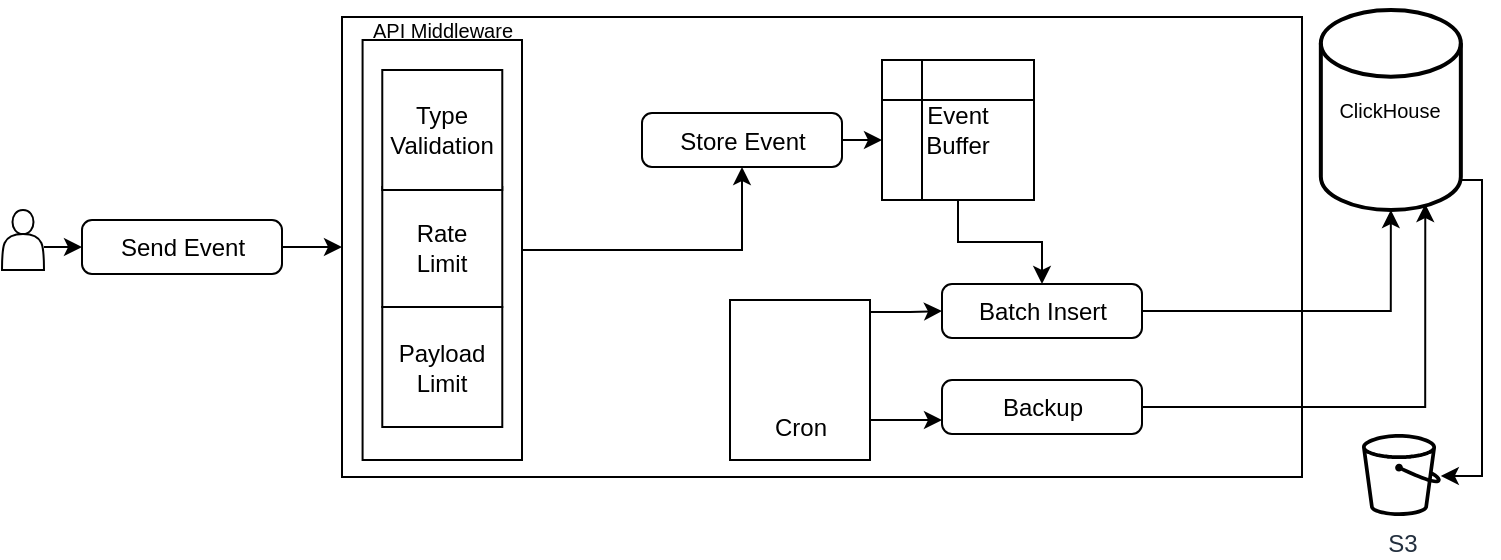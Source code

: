 <mxfile version="20.5.1" type="device"><diagram id="vdSr5d-mWwaJFQ68NdAX" name="Strona-1"><mxGraphModel dx="2022" dy="820" grid="1" gridSize="10" guides="1" tooltips="1" connect="1" arrows="1" fold="1" page="1" pageScale="1" pageWidth="827" pageHeight="1169" math="0" shadow="0"><root><mxCell id="0"/><mxCell id="1" parent="0"/><mxCell id="OGsaYqUFQU6F-s-FWyxN-2" value="" style="rounded=0;whiteSpace=wrap;html=1;" vertex="1" parent="1"><mxGeometry x="260" y="58.5" width="480" height="230" as="geometry"/></mxCell><mxCell id="OGsaYqUFQU6F-s-FWyxN-72" style="edgeStyle=orthogonalEdgeStyle;rounded=0;orthogonalLoop=1;jettySize=auto;html=1;exitX=1;exitY=0.5;exitDx=0;exitDy=0;entryX=0.5;entryY=1;entryDx=0;entryDy=0;fontSize=10;" edge="1" parent="1" source="OGsaYqUFQU6F-s-FWyxN-71" target="OGsaYqUFQU6F-s-FWyxN-13"><mxGeometry relative="1" as="geometry"/></mxCell><mxCell id="OGsaYqUFQU6F-s-FWyxN-71" value="" style="rounded=0;whiteSpace=wrap;html=1;" vertex="1" parent="1"><mxGeometry x="270.29" y="70" width="79.71" height="210" as="geometry"/></mxCell><mxCell id="OGsaYqUFQU6F-s-FWyxN-15" style="edgeStyle=orthogonalEdgeStyle;rounded=0;orthogonalLoop=1;jettySize=auto;html=1;entryX=0;entryY=0.5;entryDx=0;entryDy=0;" edge="1" parent="1" target="OGsaYqUFQU6F-s-FWyxN-14"><mxGeometry relative="1" as="geometry"><mxPoint x="111" y="173.514" as="sourcePoint"/></mxGeometry></mxCell><mxCell id="OGsaYqUFQU6F-s-FWyxN-3" value="&lt;div&gt;Payload&lt;/div&gt;&lt;div&gt;Limit&lt;br&gt;&lt;/div&gt;" style="rounded=0;whiteSpace=wrap;html=1;" vertex="1" parent="1"><mxGeometry x="280.14" y="203.5" width="60" height="60" as="geometry"/></mxCell><mxCell id="OGsaYqUFQU6F-s-FWyxN-4" value="&lt;div&gt;Rate&lt;/div&gt;&lt;div&gt;Limit&lt;br&gt;&lt;/div&gt;" style="rounded=0;whiteSpace=wrap;html=1;direction=south;" vertex="1" parent="1"><mxGeometry x="280.14" y="143.5" width="60" height="60" as="geometry"/></mxCell><mxCell id="OGsaYqUFQU6F-s-FWyxN-6" value="&lt;div&gt;Type&lt;/div&gt;&lt;div&gt;Validation&lt;br&gt;&lt;/div&gt;" style="rounded=0;whiteSpace=wrap;html=1;" vertex="1" parent="1"><mxGeometry x="280.14" y="85" width="60" height="60" as="geometry"/></mxCell><mxCell id="OGsaYqUFQU6F-s-FWyxN-23" style="edgeStyle=orthogonalEdgeStyle;rounded=0;orthogonalLoop=1;jettySize=auto;html=1;exitX=1;exitY=0.5;exitDx=0;exitDy=0;entryX=0;entryY=0.5;entryDx=0;entryDy=0;" edge="1" parent="1" source="OGsaYqUFQU6F-s-FWyxN-7" target="OGsaYqUFQU6F-s-FWyxN-12"><mxGeometry relative="1" as="geometry"><Array as="points"><mxPoint x="524" y="206"/><mxPoint x="544" y="206"/></Array></mxGeometry></mxCell><mxCell id="OGsaYqUFQU6F-s-FWyxN-28" style="edgeStyle=orthogonalEdgeStyle;rounded=0;orthogonalLoop=1;jettySize=auto;html=1;exitX=1;exitY=0.75;exitDx=0;exitDy=0;entryX=0;entryY=0.75;entryDx=0;entryDy=0;" edge="1" parent="1" source="OGsaYqUFQU6F-s-FWyxN-7" target="OGsaYqUFQU6F-s-FWyxN-27"><mxGeometry relative="1" as="geometry"/></mxCell><mxCell id="OGsaYqUFQU6F-s-FWyxN-7" value="" style="rounded=0;whiteSpace=wrap;html=1;" vertex="1" parent="1"><mxGeometry x="454" y="200" width="70" height="80" as="geometry"/></mxCell><mxCell id="OGsaYqUFQU6F-s-FWyxN-24" style="edgeStyle=orthogonalEdgeStyle;rounded=0;orthogonalLoop=1;jettySize=auto;html=1;exitX=0.5;exitY=1;exitDx=0;exitDy=0;entryX=0.5;entryY=0;entryDx=0;entryDy=0;" edge="1" parent="1" source="OGsaYqUFQU6F-s-FWyxN-8" target="OGsaYqUFQU6F-s-FWyxN-12"><mxGeometry relative="1" as="geometry"/></mxCell><mxCell id="OGsaYqUFQU6F-s-FWyxN-8" value="&lt;div&gt;Event &lt;br&gt;&lt;/div&gt;&lt;div&gt;Buffer&lt;/div&gt;" style="shape=internalStorage;whiteSpace=wrap;html=1;backgroundOutline=1;" vertex="1" parent="1"><mxGeometry x="530" y="80" width="76" height="70" as="geometry"/></mxCell><mxCell id="OGsaYqUFQU6F-s-FWyxN-10" value="Cron" style="shape=image;html=1;verticalAlign=top;verticalLabelPosition=bottom;labelBackgroundColor=#ffffff;imageAspect=0;aspect=fixed;image=https://cdn3.iconfinder.com/data/icons/arrows-set-12/512/history-128.png" vertex="1" parent="1"><mxGeometry x="474" y="220" width="30" height="30" as="geometry"/></mxCell><mxCell id="OGsaYqUFQU6F-s-FWyxN-65" style="edgeStyle=orthogonalEdgeStyle;rounded=0;orthogonalLoop=1;jettySize=auto;html=1;exitX=1;exitY=0.85;exitDx=0;exitDy=0;exitPerimeter=0;fontSize=10;" edge="1" parent="1" source="OGsaYqUFQU6F-s-FWyxN-11" target="OGsaYqUFQU6F-s-FWyxN-29"><mxGeometry relative="1" as="geometry"><Array as="points"><mxPoint x="830" y="140"/><mxPoint x="830" y="288"/></Array></mxGeometry></mxCell><mxCell id="OGsaYqUFQU6F-s-FWyxN-11" value="&lt;font style=&quot;font-size: 10px;&quot;&gt;ClickHouse&lt;/font&gt;" style="strokeWidth=2;html=1;shape=mxgraph.flowchart.database;whiteSpace=wrap;" vertex="1" parent="1"><mxGeometry x="749.42" y="55" width="70" height="100" as="geometry"/></mxCell><mxCell id="OGsaYqUFQU6F-s-FWyxN-26" style="edgeStyle=orthogonalEdgeStyle;rounded=0;orthogonalLoop=1;jettySize=auto;html=1;exitX=1;exitY=0.5;exitDx=0;exitDy=0;entryX=0.5;entryY=1;entryDx=0;entryDy=0;entryPerimeter=0;" edge="1" parent="1" source="OGsaYqUFQU6F-s-FWyxN-12" target="OGsaYqUFQU6F-s-FWyxN-11"><mxGeometry relative="1" as="geometry"/></mxCell><mxCell id="OGsaYqUFQU6F-s-FWyxN-12" value="Batch Insert" style="html=1;align=center;verticalAlign=top;rounded=1;absoluteArcSize=1;arcSize=10;dashed=0;" vertex="1" parent="1"><mxGeometry x="560" y="192" width="100" height="27" as="geometry"/></mxCell><mxCell id="OGsaYqUFQU6F-s-FWyxN-25" style="edgeStyle=orthogonalEdgeStyle;rounded=0;orthogonalLoop=1;jettySize=auto;html=1;exitX=1;exitY=0.5;exitDx=0;exitDy=0;entryX=0;entryY=0.574;entryDx=0;entryDy=0;entryPerimeter=0;" edge="1" parent="1" source="OGsaYqUFQU6F-s-FWyxN-13" target="OGsaYqUFQU6F-s-FWyxN-8"><mxGeometry relative="1" as="geometry"/></mxCell><mxCell id="OGsaYqUFQU6F-s-FWyxN-13" value="Store Event" style="html=1;align=center;verticalAlign=top;rounded=1;absoluteArcSize=1;arcSize=10;dashed=0;" vertex="1" parent="1"><mxGeometry x="410" y="106.5" width="100" height="27" as="geometry"/></mxCell><mxCell id="OGsaYqUFQU6F-s-FWyxN-19" style="edgeStyle=orthogonalEdgeStyle;rounded=0;orthogonalLoop=1;jettySize=auto;html=1;exitX=1;exitY=0.5;exitDx=0;exitDy=0;entryX=0;entryY=0.5;entryDx=0;entryDy=0;" edge="1" parent="1" source="OGsaYqUFQU6F-s-FWyxN-14" target="OGsaYqUFQU6F-s-FWyxN-2"><mxGeometry relative="1" as="geometry"/></mxCell><mxCell id="OGsaYqUFQU6F-s-FWyxN-14" value="Send Event" style="html=1;align=center;verticalAlign=top;rounded=1;absoluteArcSize=1;arcSize=10;dashed=0;" vertex="1" parent="1"><mxGeometry x="130" y="160" width="100" height="27" as="geometry"/></mxCell><mxCell id="OGsaYqUFQU6F-s-FWyxN-66" style="edgeStyle=orthogonalEdgeStyle;rounded=0;orthogonalLoop=1;jettySize=auto;html=1;exitX=1;exitY=0.5;exitDx=0;exitDy=0;entryX=0.746;entryY=0.97;entryDx=0;entryDy=0;entryPerimeter=0;fontSize=10;" edge="1" parent="1" source="OGsaYqUFQU6F-s-FWyxN-27" target="OGsaYqUFQU6F-s-FWyxN-11"><mxGeometry relative="1" as="geometry"/></mxCell><mxCell id="OGsaYqUFQU6F-s-FWyxN-27" value="Backup" style="html=1;align=center;verticalAlign=top;rounded=1;absoluteArcSize=1;arcSize=10;dashed=0;" vertex="1" parent="1"><mxGeometry x="560" y="240" width="100" height="27" as="geometry"/></mxCell><mxCell id="OGsaYqUFQU6F-s-FWyxN-29" value="S3" style="sketch=0;outlineConnect=0;fontColor=#232F3E;gradientColor=none;fillColor=#000000;strokeColor=none;dashed=0;verticalLabelPosition=bottom;verticalAlign=top;align=center;html=1;fontSize=12;fontStyle=0;aspect=fixed;pointerEvents=1;shape=mxgraph.aws4.bucket;" vertex="1" parent="1"><mxGeometry x="770" y="267" width="39.42" height="41" as="geometry"/></mxCell><mxCell id="OGsaYqUFQU6F-s-FWyxN-73" value="API Middleware" style="text;html=1;align=center;verticalAlign=middle;resizable=0;points=[];autosize=1;strokeColor=none;fillColor=none;fontSize=10;" vertex="1" parent="1"><mxGeometry x="265.14" y="50" width="90" height="30" as="geometry"/></mxCell><mxCell id="OGsaYqUFQU6F-s-FWyxN-74" value="" style="shape=actor;whiteSpace=wrap;html=1;fontSize=10;fillColor=none;" vertex="1" parent="1"><mxGeometry x="90" y="155" width="21" height="30" as="geometry"/></mxCell></root></mxGraphModel></diagram></mxfile>